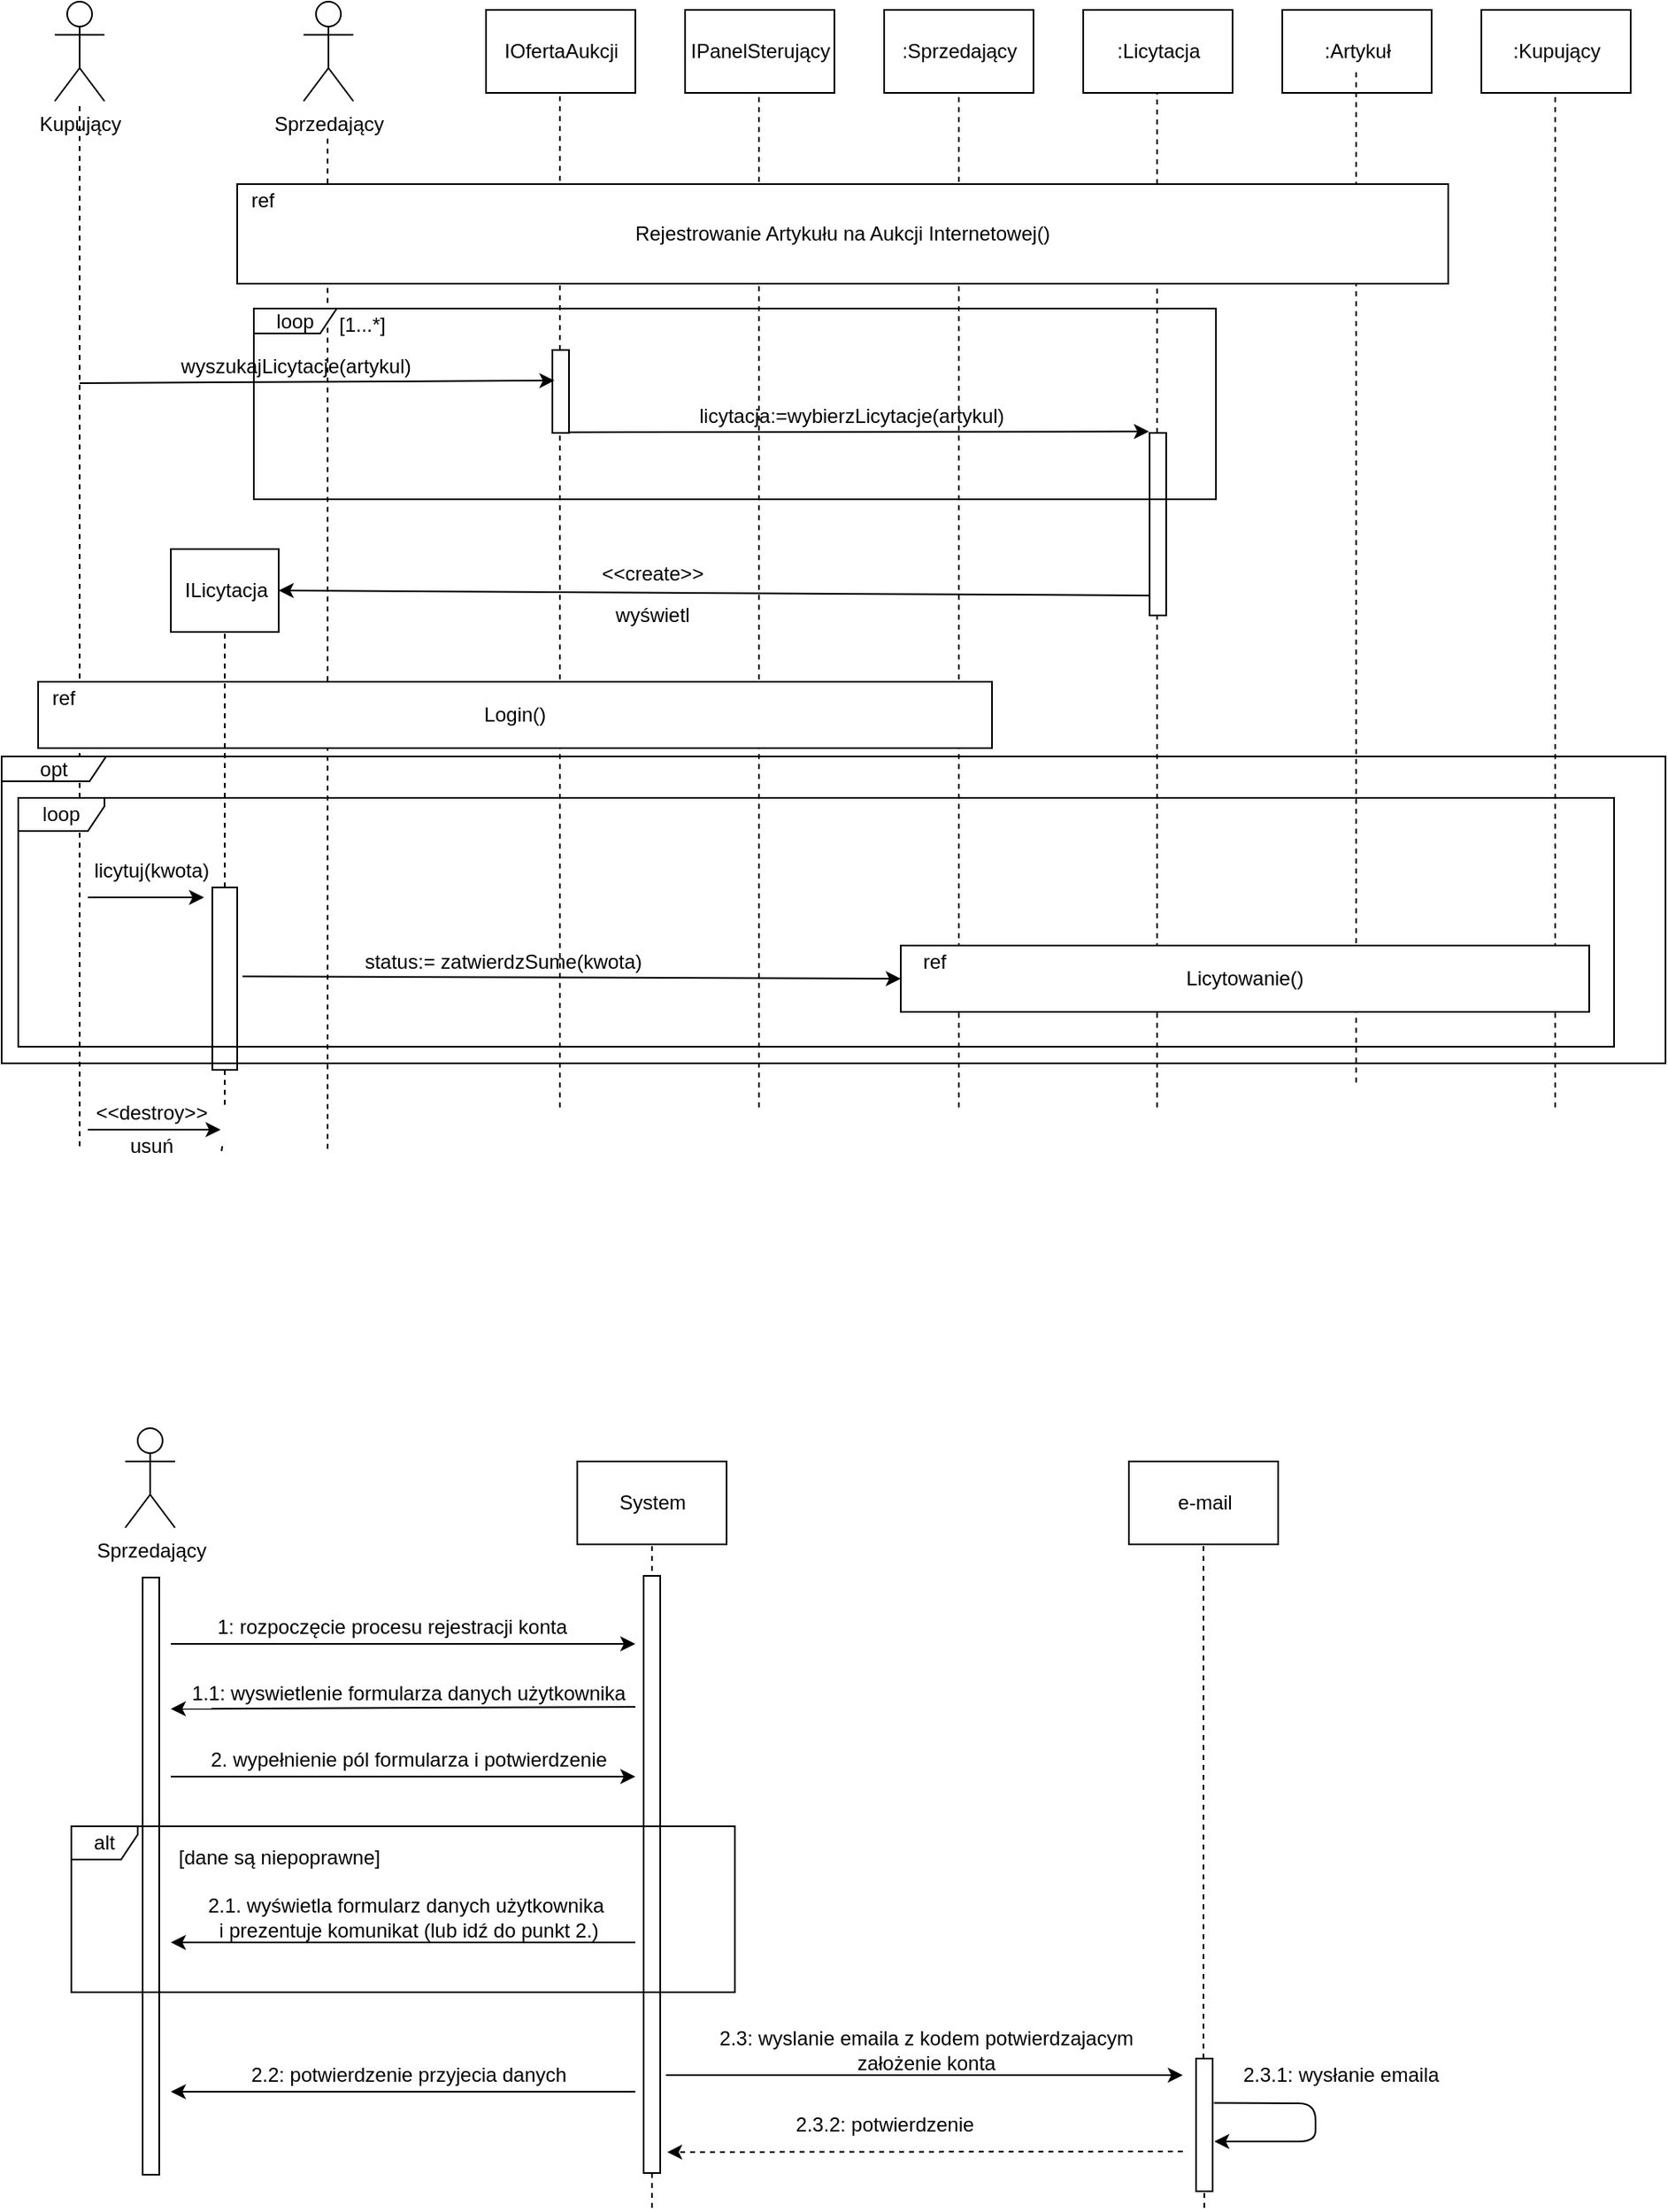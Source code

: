 <mxfile version="12.3.5" type="github" pages="1">
  <diagram id="4SWU4eUbrJS28rjVWbkO" name="Page-1">
    <mxGraphModel dx="1024" dy="575" grid="1" gridSize="10" guides="1" tooltips="1" connect="1" arrows="1" fold="1" page="1" pageScale="1" pageWidth="827" pageHeight="1169" math="0" shadow="0">
      <root>
        <mxCell id="0"/>
        <mxCell id="1" parent="0"/>
        <mxCell id="aX9fKnEM7WXx84HFnky1-1" value="Kupujący" style="shape=umlActor;verticalLabelPosition=bottom;labelBackgroundColor=#ffffff;verticalAlign=top;html=1;outlineConnect=0;" vertex="1" parent="1">
          <mxGeometry x="60" y="60" width="30" height="60" as="geometry"/>
        </mxCell>
        <mxCell id="aX9fKnEM7WXx84HFnky1-9" value="" style="endArrow=none;dashed=1;html=1;" edge="1" parent="1" target="aX9fKnEM7WXx84HFnky1-1">
          <mxGeometry width="50" height="50" relative="1" as="geometry">
            <mxPoint x="75" y="750" as="sourcePoint"/>
            <mxPoint x="100" y="160" as="targetPoint"/>
          </mxGeometry>
        </mxCell>
        <mxCell id="aX9fKnEM7WXx84HFnky1-10" value="Sprzedający" style="shape=umlActor;verticalLabelPosition=bottom;labelBackgroundColor=#ffffff;verticalAlign=top;html=1;outlineConnect=0;" vertex="1" parent="1">
          <mxGeometry x="210" y="60" width="30" height="60" as="geometry"/>
        </mxCell>
        <mxCell id="aX9fKnEM7WXx84HFnky1-14" value="" style="endArrow=none;dashed=1;html=1;" edge="1" parent="1">
          <mxGeometry width="50" height="50" relative="1" as="geometry">
            <mxPoint x="224.5" y="751.6" as="sourcePoint"/>
            <mxPoint x="224.5" y="140" as="targetPoint"/>
          </mxGeometry>
        </mxCell>
        <mxCell id="aX9fKnEM7WXx84HFnky1-17" value="IOfertaAukcji" style="html=1;" vertex="1" parent="1">
          <mxGeometry x="320" y="65" width="90" height="50" as="geometry"/>
        </mxCell>
        <mxCell id="aX9fKnEM7WXx84HFnky1-18" value="IPanelSterujący" style="html=1;" vertex="1" parent="1">
          <mxGeometry x="440" y="65" width="90" height="50" as="geometry"/>
        </mxCell>
        <mxCell id="aX9fKnEM7WXx84HFnky1-20" value=":Sprzedający" style="html=1;" vertex="1" parent="1">
          <mxGeometry x="560" y="65" width="90" height="50" as="geometry"/>
        </mxCell>
        <mxCell id="aX9fKnEM7WXx84HFnky1-22" value=":Licytacja" style="html=1;" vertex="1" parent="1">
          <mxGeometry x="680" y="65" width="90" height="50" as="geometry"/>
        </mxCell>
        <mxCell id="aX9fKnEM7WXx84HFnky1-24" value=":Artykuł" style="html=1;" vertex="1" parent="1">
          <mxGeometry x="800" y="65" width="90" height="50" as="geometry"/>
        </mxCell>
        <mxCell id="aX9fKnEM7WXx84HFnky1-26" value=":Kupujący" style="html=1;" vertex="1" parent="1">
          <mxGeometry x="920" y="65" width="90" height="50" as="geometry"/>
        </mxCell>
        <mxCell id="aX9fKnEM7WXx84HFnky1-28" value="" style="endArrow=none;dashed=1;html=1;" edge="1" parent="1" source="aX9fKnEM7WXx84HFnky1-35">
          <mxGeometry width="50" height="50" relative="1" as="geometry">
            <mxPoint x="364.5" y="726.6" as="sourcePoint"/>
            <mxPoint x="364.5" y="115" as="targetPoint"/>
          </mxGeometry>
        </mxCell>
        <mxCell id="aX9fKnEM7WXx84HFnky1-29" value="" style="endArrow=none;dashed=1;html=1;" edge="1" parent="1">
          <mxGeometry width="50" height="50" relative="1" as="geometry">
            <mxPoint x="484.5" y="726.6" as="sourcePoint"/>
            <mxPoint x="484.5" y="115" as="targetPoint"/>
          </mxGeometry>
        </mxCell>
        <mxCell id="aX9fKnEM7WXx84HFnky1-30" value="" style="endArrow=none;dashed=1;html=1;" edge="1" parent="1">
          <mxGeometry width="50" height="50" relative="1" as="geometry">
            <mxPoint x="605" y="726.6" as="sourcePoint"/>
            <mxPoint x="605" y="115" as="targetPoint"/>
          </mxGeometry>
        </mxCell>
        <mxCell id="aX9fKnEM7WXx84HFnky1-31" value="" style="endArrow=none;dashed=1;html=1;" edge="1" parent="1" source="aX9fKnEM7WXx84HFnky1-48">
          <mxGeometry width="50" height="50" relative="1" as="geometry">
            <mxPoint x="724.5" y="726.6" as="sourcePoint"/>
            <mxPoint x="724.5" y="115" as="targetPoint"/>
          </mxGeometry>
        </mxCell>
        <mxCell id="aX9fKnEM7WXx84HFnky1-32" value="" style="endArrow=none;dashed=1;html=1;" edge="1" parent="1">
          <mxGeometry width="50" height="50" relative="1" as="geometry">
            <mxPoint x="844.5" y="711.6" as="sourcePoint"/>
            <mxPoint x="844.5" y="100" as="targetPoint"/>
          </mxGeometry>
        </mxCell>
        <mxCell id="aX9fKnEM7WXx84HFnky1-33" value="" style="endArrow=none;dashed=1;html=1;" edge="1" parent="1">
          <mxGeometry width="50" height="50" relative="1" as="geometry">
            <mxPoint x="964.5" y="726.6" as="sourcePoint"/>
            <mxPoint x="964.5" y="115" as="targetPoint"/>
          </mxGeometry>
        </mxCell>
        <mxCell id="aX9fKnEM7WXx84HFnky1-40" value="Rejestrowanie Artykułu na Aukcji Internetowej()" style="rounded=0;whiteSpace=wrap;html=1;fillColor=#ffffff;" vertex="1" parent="1">
          <mxGeometry x="170" y="170" width="730" height="60" as="geometry"/>
        </mxCell>
        <mxCell id="aX9fKnEM7WXx84HFnky1-51" value="" style="rounded=0;orthogonalLoop=1;jettySize=auto;html=1;entryX=-0.04;entryY=-0.008;entryDx=0;entryDy=0;entryPerimeter=0;exitX=1;exitY=0.992;exitDx=0;exitDy=0;exitPerimeter=0;" edge="1" parent="1" source="aX9fKnEM7WXx84HFnky1-35" target="aX9fKnEM7WXx84HFnky1-48">
          <mxGeometry relative="1" as="geometry">
            <mxPoint x="380" y="320" as="sourcePoint"/>
            <mxPoint x="450" y="295" as="targetPoint"/>
          </mxGeometry>
        </mxCell>
        <mxCell id="aX9fKnEM7WXx84HFnky1-35" value="" style="html=1;points=[];perimeter=orthogonalPerimeter;fillColor=#ffffff;" vertex="1" parent="1">
          <mxGeometry x="360" y="270" width="10" height="50" as="geometry"/>
        </mxCell>
        <mxCell id="aX9fKnEM7WXx84HFnky1-41" value="" style="endArrow=none;dashed=1;html=1;" edge="1" parent="1" target="aX9fKnEM7WXx84HFnky1-35">
          <mxGeometry width="50" height="50" relative="1" as="geometry">
            <mxPoint x="364.5" y="726.6" as="sourcePoint"/>
            <mxPoint x="364.5" y="115" as="targetPoint"/>
          </mxGeometry>
        </mxCell>
        <mxCell id="aX9fKnEM7WXx84HFnky1-42" value="" style="endArrow=classic;html=1;entryX=0.12;entryY=0.368;entryDx=0;entryDy=0;entryPerimeter=0;" edge="1" parent="1" target="aX9fKnEM7WXx84HFnky1-35">
          <mxGeometry width="50" height="50" relative="1" as="geometry">
            <mxPoint x="75" y="290" as="sourcePoint"/>
            <mxPoint x="155" y="290" as="targetPoint"/>
          </mxGeometry>
        </mxCell>
        <mxCell id="aX9fKnEM7WXx84HFnky1-45" value="wyszukajLicytacje(artykul)" style="text;html=1;align=center;verticalAlign=middle;resizable=0;points=[];;autosize=1;" vertex="1" parent="1">
          <mxGeometry x="130" y="270" width="150" height="20" as="geometry"/>
        </mxCell>
        <mxCell id="aX9fKnEM7WXx84HFnky1-48" value="" style="html=1;points=[];perimeter=orthogonalPerimeter;fillColor=#ffffff;" vertex="1" parent="1">
          <mxGeometry x="720" y="320" width="10" height="110" as="geometry"/>
        </mxCell>
        <mxCell id="aX9fKnEM7WXx84HFnky1-49" value="" style="endArrow=none;dashed=1;html=1;" edge="1" parent="1" target="aX9fKnEM7WXx84HFnky1-48">
          <mxGeometry width="50" height="50" relative="1" as="geometry">
            <mxPoint x="724.5" y="726.6" as="sourcePoint"/>
            <mxPoint x="724.5" y="115" as="targetPoint"/>
          </mxGeometry>
        </mxCell>
        <mxCell id="aX9fKnEM7WXx84HFnky1-52" value="licytacja:=wybierzLicytacje(artykul)" style="text;html=1;align=center;verticalAlign=middle;resizable=0;points=[];;autosize=1;" vertex="1" parent="1">
          <mxGeometry x="440" y="300" width="200" height="20" as="geometry"/>
        </mxCell>
        <mxCell id="aX9fKnEM7WXx84HFnky1-53" value="loop" style="shape=umlFrame;whiteSpace=wrap;html=1;fillColor=#ffffff;width=50;height=15;" vertex="1" parent="1">
          <mxGeometry x="180" y="245" width="580" height="115" as="geometry"/>
        </mxCell>
        <mxCell id="aX9fKnEM7WXx84HFnky1-54" value="[1...*]" style="text;html=1;align=center;verticalAlign=middle;resizable=0;points=[];;autosize=1;" vertex="1" parent="1">
          <mxGeometry x="225" y="245" width="40" height="20" as="geometry"/>
        </mxCell>
        <mxCell id="aX9fKnEM7WXx84HFnky1-55" value="ref" style="text;html=1;align=center;verticalAlign=middle;resizable=0;points=[];;autosize=1;" vertex="1" parent="1">
          <mxGeometry x="170" y="170" width="30" height="20" as="geometry"/>
        </mxCell>
        <mxCell id="aX9fKnEM7WXx84HFnky1-56" value="ILicytacja" style="html=1;" vertex="1" parent="1">
          <mxGeometry x="130" y="390" width="65" height="50" as="geometry"/>
        </mxCell>
        <mxCell id="aX9fKnEM7WXx84HFnky1-60" value="" style="endArrow=classic;html=1;entryX=1;entryY=0.5;entryDx=0;entryDy=0;exitX=-0.04;exitY=0.891;exitDx=0;exitDy=0;exitPerimeter=0;" edge="1" parent="1" source="aX9fKnEM7WXx84HFnky1-48" target="aX9fKnEM7WXx84HFnky1-56">
          <mxGeometry width="50" height="50" relative="1" as="geometry">
            <mxPoint x="390" y="460" as="sourcePoint"/>
            <mxPoint x="440" y="410" as="targetPoint"/>
          </mxGeometry>
        </mxCell>
        <mxCell id="aX9fKnEM7WXx84HFnky1-61" value="&amp;lt;&amp;lt;create&amp;gt;&amp;gt;" style="text;html=1;align=center;verticalAlign=middle;resizable=0;points=[];;autosize=1;" vertex="1" parent="1">
          <mxGeometry x="380" y="395" width="80" height="20" as="geometry"/>
        </mxCell>
        <mxCell id="aX9fKnEM7WXx84HFnky1-63" value="wyświetl" style="text;html=1;align=center;verticalAlign=middle;resizable=0;points=[];;autosize=1;" vertex="1" parent="1">
          <mxGeometry x="390" y="420" width="60" height="20" as="geometry"/>
        </mxCell>
        <mxCell id="aX9fKnEM7WXx84HFnky1-66" value="Login()" style="rounded=0;whiteSpace=wrap;html=1;fillColor=#ffffff;" vertex="1" parent="1">
          <mxGeometry x="50" y="470" width="575" height="40" as="geometry"/>
        </mxCell>
        <mxCell id="aX9fKnEM7WXx84HFnky1-67" value="ref" style="text;html=1;align=center;verticalAlign=middle;resizable=0;points=[];;autosize=1;" vertex="1" parent="1">
          <mxGeometry x="50" y="470" width="30" height="20" as="geometry"/>
        </mxCell>
        <mxCell id="aX9fKnEM7WXx84HFnky1-69" value="" style="endArrow=none;dashed=1;html=1;" edge="1" parent="1" source="aX9fKnEM7WXx84HFnky1-74" target="aX9fKnEM7WXx84HFnky1-56">
          <mxGeometry width="50" height="50" relative="1" as="geometry">
            <mxPoint x="161" y="1052" as="sourcePoint"/>
            <mxPoint x="137" y="440" as="targetPoint"/>
          </mxGeometry>
        </mxCell>
        <mxCell id="aX9fKnEM7WXx84HFnky1-70" value="" style="endArrow=classic;html=1;" edge="1" parent="1">
          <mxGeometry width="50" height="50" relative="1" as="geometry">
            <mxPoint x="80" y="600" as="sourcePoint"/>
            <mxPoint x="150" y="600" as="targetPoint"/>
          </mxGeometry>
        </mxCell>
        <mxCell id="aX9fKnEM7WXx84HFnky1-71" value="licytuj(kwota)" style="text;html=1;align=center;verticalAlign=middle;resizable=0;points=[];;autosize=1;" vertex="1" parent="1">
          <mxGeometry x="72.5" y="574" width="90" height="20" as="geometry"/>
        </mxCell>
        <mxCell id="aX9fKnEM7WXx84HFnky1-74" value="" style="html=1;points=[];perimeter=orthogonalPerimeter;fillColor=#ffffff;" vertex="1" parent="1">
          <mxGeometry x="155" y="594" width="15" height="110" as="geometry"/>
        </mxCell>
        <mxCell id="aX9fKnEM7WXx84HFnky1-75" value="" style="endArrow=none;dashed=1;html=1;" edge="1" parent="1" source="aX9fKnEM7WXx84HFnky1-84" target="aX9fKnEM7WXx84HFnky1-74">
          <mxGeometry width="50" height="50" relative="1" as="geometry">
            <mxPoint x="161" y="750" as="sourcePoint"/>
            <mxPoint x="162.441" y="440" as="targetPoint"/>
          </mxGeometry>
        </mxCell>
        <mxCell id="aX9fKnEM7WXx84HFnky1-76" value="" style="endArrow=classic;html=1;" edge="1" parent="1">
          <mxGeometry width="50" height="50" relative="1" as="geometry">
            <mxPoint x="80" y="740" as="sourcePoint"/>
            <mxPoint x="160" y="740" as="targetPoint"/>
          </mxGeometry>
        </mxCell>
        <mxCell id="aX9fKnEM7WXx84HFnky1-77" value="&amp;lt;&amp;lt;destroy&amp;gt;&amp;gt;" style="text;html=1;align=center;verticalAlign=middle;resizable=0;points=[];;autosize=1;" vertex="1" parent="1">
          <mxGeometry x="77.5" y="720" width="80" height="20" as="geometry"/>
        </mxCell>
        <mxCell id="aX9fKnEM7WXx84HFnky1-78" value="usuń" style="text;html=1;align=center;verticalAlign=middle;resizable=0;points=[];;autosize=1;" vertex="1" parent="1">
          <mxGeometry x="97.5" y="740" width="40" height="20" as="geometry"/>
        </mxCell>
        <mxCell id="aX9fKnEM7WXx84HFnky1-80" value="Licytowanie()" style="rounded=0;whiteSpace=wrap;html=1;fillColor=#ffffff;" vertex="1" parent="1">
          <mxGeometry x="570" y="629" width="415" height="40" as="geometry"/>
        </mxCell>
        <mxCell id="aX9fKnEM7WXx84HFnky1-81" value="" style="endArrow=classic;html=1;entryX=0;entryY=0.5;entryDx=0;entryDy=0;exitX=1.213;exitY=0.487;exitDx=0;exitDy=0;exitPerimeter=0;" edge="1" parent="1" source="aX9fKnEM7WXx84HFnky1-74" target="aX9fKnEM7WXx84HFnky1-80">
          <mxGeometry width="50" height="50" relative="1" as="geometry">
            <mxPoint x="255" y="694" as="sourcePoint"/>
            <mxPoint x="305" y="644" as="targetPoint"/>
          </mxGeometry>
        </mxCell>
        <mxCell id="aX9fKnEM7WXx84HFnky1-82" value="status:= zatwierdzSume(kwota)" style="text;html=1;align=center;verticalAlign=middle;resizable=0;points=[];;autosize=1;" vertex="1" parent="1">
          <mxGeometry x="240" y="629" width="180" height="20" as="geometry"/>
        </mxCell>
        <mxCell id="aX9fKnEM7WXx84HFnky1-84" value="" style="shape=image;html=1;verticalAlign=top;verticalLabelPosition=bottom;labelBackgroundColor=#ffffff;imageAspect=0;aspect=fixed;image=https://cdn4.iconfinder.com/data/icons/feather/24/x-128.png;fillColor=#ffffff;" vertex="1" parent="1">
          <mxGeometry x="147.5" y="725" width="30" height="30" as="geometry"/>
        </mxCell>
        <mxCell id="aX9fKnEM7WXx84HFnky1-85" value="" style="endArrow=none;dashed=1;html=1;" edge="1" parent="1" target="aX9fKnEM7WXx84HFnky1-84">
          <mxGeometry width="50" height="50" relative="1" as="geometry">
            <mxPoint x="161" y="750" as="sourcePoint"/>
            <mxPoint x="161" y="704" as="targetPoint"/>
          </mxGeometry>
        </mxCell>
        <mxCell id="aX9fKnEM7WXx84HFnky1-86" value="loop" style="shape=umlFrame;whiteSpace=wrap;html=1;fillColor=#ffffff;width=52;height=20;" vertex="1" parent="1">
          <mxGeometry x="38" y="540" width="962" height="150" as="geometry"/>
        </mxCell>
        <mxCell id="aX9fKnEM7WXx84HFnky1-87" value="ref" style="text;html=1;align=center;verticalAlign=middle;resizable=0;points=[];;autosize=1;" vertex="1" parent="1">
          <mxGeometry x="575" y="629" width="30" height="20" as="geometry"/>
        </mxCell>
        <mxCell id="aX9fKnEM7WXx84HFnky1-88" value="opt" style="shape=umlFrame;whiteSpace=wrap;html=1;fillColor=#ffffff;width=63;height=15;" vertex="1" parent="1">
          <mxGeometry x="28" y="515" width="1003" height="185" as="geometry"/>
        </mxCell>
        <mxCell id="aX9fKnEM7WXx84HFnky1-89" value="Sprzedający" style="shape=umlActor;verticalLabelPosition=bottom;labelBackgroundColor=#ffffff;verticalAlign=top;html=1;fillColor=#ffffff;" vertex="1" parent="1">
          <mxGeometry x="102.5" y="920" width="30" height="60" as="geometry"/>
        </mxCell>
        <mxCell id="aX9fKnEM7WXx84HFnky1-97" value="" style="html=1;points=[];perimeter=orthogonalPerimeter;fillColor=#ffffff;" vertex="1" parent="1">
          <mxGeometry x="113" y="1010" width="10" height="360" as="geometry"/>
        </mxCell>
        <mxCell id="aX9fKnEM7WXx84HFnky1-98" value="System" style="html=1;" vertex="1" parent="1">
          <mxGeometry x="375" y="940" width="90" height="50" as="geometry"/>
        </mxCell>
        <mxCell id="aX9fKnEM7WXx84HFnky1-99" value="e-mail" style="html=1;" vertex="1" parent="1">
          <mxGeometry x="707.5" y="940" width="90" height="50" as="geometry"/>
        </mxCell>
        <mxCell id="aX9fKnEM7WXx84HFnky1-100" value="" style="endArrow=none;dashed=1;html=1;entryX=0.5;entryY=1;entryDx=0;entryDy=0;" edge="1" parent="1" target="aX9fKnEM7WXx84HFnky1-98">
          <mxGeometry width="50" height="50" relative="1" as="geometry">
            <mxPoint x="420" y="1390" as="sourcePoint"/>
            <mxPoint x="305" y="1110" as="targetPoint"/>
          </mxGeometry>
        </mxCell>
        <mxCell id="aX9fKnEM7WXx84HFnky1-101" value="" style="endArrow=classic;html=1;" edge="1" parent="1">
          <mxGeometry width="50" height="50" relative="1" as="geometry">
            <mxPoint x="130" y="1050" as="sourcePoint"/>
            <mxPoint x="410" y="1050" as="targetPoint"/>
          </mxGeometry>
        </mxCell>
        <mxCell id="aX9fKnEM7WXx84HFnky1-102" value="1: rozpoczęcie procesu rejestracji konta" style="text;html=1;align=center;verticalAlign=middle;resizable=0;points=[];;autosize=1;" vertex="1" parent="1">
          <mxGeometry x="147.5" y="1030" width="230" height="20" as="geometry"/>
        </mxCell>
        <mxCell id="aX9fKnEM7WXx84HFnky1-103" value="" style="endArrow=classic;html=1;entryX=-0.009;entryY=0.96;entryDx=0;entryDy=0;entryPerimeter=0;" edge="1" parent="1" target="aX9fKnEM7WXx84HFnky1-105">
          <mxGeometry width="50" height="50" relative="1" as="geometry">
            <mxPoint x="410" y="1088" as="sourcePoint"/>
            <mxPoint x="80" y="1360" as="targetPoint"/>
          </mxGeometry>
        </mxCell>
        <mxCell id="aX9fKnEM7WXx84HFnky1-105" value="1.1: wyswietlenie formularza danych użytkownika" style="text;html=1;align=center;verticalAlign=middle;resizable=0;points=[];;autosize=1;" vertex="1" parent="1">
          <mxGeometry x="132.5" y="1070" width="280" height="20" as="geometry"/>
        </mxCell>
        <mxCell id="aX9fKnEM7WXx84HFnky1-107" value="" style="endArrow=classic;html=1;" edge="1" parent="1">
          <mxGeometry width="50" height="50" relative="1" as="geometry">
            <mxPoint x="130" y="1130" as="sourcePoint"/>
            <mxPoint x="410" y="1130" as="targetPoint"/>
          </mxGeometry>
        </mxCell>
        <mxCell id="aX9fKnEM7WXx84HFnky1-108" value="2. wypełnienie pól formularza i potwierdzenie" style="text;html=1;align=center;verticalAlign=middle;resizable=0;points=[];;autosize=1;" vertex="1" parent="1">
          <mxGeometry x="147.5" y="1110" width="250" height="20" as="geometry"/>
        </mxCell>
        <mxCell id="aX9fKnEM7WXx84HFnky1-109" value="" style="endArrow=classic;html=1;" edge="1" parent="1">
          <mxGeometry width="50" height="50" relative="1" as="geometry">
            <mxPoint x="410" y="1230" as="sourcePoint"/>
            <mxPoint x="130" y="1230" as="targetPoint"/>
          </mxGeometry>
        </mxCell>
        <mxCell id="aX9fKnEM7WXx84HFnky1-110" value="2.1. wyświetla formularz danych użytkownika&amp;nbsp;&lt;br&gt;i prezentuje komunikat (lub idź do punkt 2.)" style="text;html=1;align=center;verticalAlign=middle;resizable=0;points=[];;autosize=1;" vertex="1" parent="1">
          <mxGeometry x="142.5" y="1200" width="260" height="30" as="geometry"/>
        </mxCell>
        <mxCell id="aX9fKnEM7WXx84HFnky1-112" value="[dane są niepoprawne]" style="text;html=1;align=center;verticalAlign=middle;resizable=0;points=[];;autosize=1;" vertex="1" parent="1">
          <mxGeometry x="125" y="1169" width="140" height="20" as="geometry"/>
        </mxCell>
        <mxCell id="aX9fKnEM7WXx84HFnky1-114" value="2.2: potwierdzenie przyjecia danych" style="text;html=1;align=center;verticalAlign=middle;resizable=0;points=[];;autosize=1;" vertex="1" parent="1">
          <mxGeometry x="167.5" y="1300" width="210" height="20" as="geometry"/>
        </mxCell>
        <mxCell id="aX9fKnEM7WXx84HFnky1-115" value="" style="endArrow=classic;html=1;" edge="1" parent="1">
          <mxGeometry width="50" height="50" relative="1" as="geometry">
            <mxPoint x="410" y="1320" as="sourcePoint"/>
            <mxPoint x="130" y="1320" as="targetPoint"/>
          </mxGeometry>
        </mxCell>
        <mxCell id="aX9fKnEM7WXx84HFnky1-116" value="" style="html=1;points=[];perimeter=orthogonalPerimeter;fillColor=#ffffff;" vertex="1" parent="1">
          <mxGeometry x="415" y="1009" width="10" height="360" as="geometry"/>
        </mxCell>
        <mxCell id="aX9fKnEM7WXx84HFnky1-113" value="alt" style="shape=umlFrame;whiteSpace=wrap;html=1;fillColor=#ffffff;width=40;height=20;" vertex="1" parent="1">
          <mxGeometry x="70" y="1160" width="400" height="100" as="geometry"/>
        </mxCell>
        <mxCell id="aX9fKnEM7WXx84HFnky1-117" value="" style="endArrow=none;dashed=1;html=1;entryX=0.5;entryY=1;entryDx=0;entryDy=0;" edge="1" parent="1" source="aX9fKnEM7WXx84HFnky1-122" target="aX9fKnEM7WXx84HFnky1-99">
          <mxGeometry width="50" height="50" relative="1" as="geometry">
            <mxPoint x="753" y="1390" as="sourcePoint"/>
            <mxPoint x="730" y="1100" as="targetPoint"/>
          </mxGeometry>
        </mxCell>
        <mxCell id="aX9fKnEM7WXx84HFnky1-118" value="" style="endArrow=classic;html=1;exitX=1.34;exitY=0.836;exitDx=0;exitDy=0;exitPerimeter=0;" edge="1" parent="1" source="aX9fKnEM7WXx84HFnky1-116">
          <mxGeometry width="50" height="50" relative="1" as="geometry">
            <mxPoint x="520" y="1360" as="sourcePoint"/>
            <mxPoint x="740" y="1310" as="targetPoint"/>
          </mxGeometry>
        </mxCell>
        <mxCell id="aX9fKnEM7WXx84HFnky1-119" value="2.3: wyslanie emaila z kodem potwierdzajacym&lt;br&gt;założenie konta" style="text;html=1;align=center;verticalAlign=middle;resizable=0;points=[];;autosize=1;" vertex="1" parent="1">
          <mxGeometry x="450" y="1280" width="270" height="30" as="geometry"/>
        </mxCell>
        <mxCell id="aX9fKnEM7WXx84HFnky1-120" value="" style="endArrow=classic;html=1;entryX=1.42;entryY=0.965;entryDx=0;entryDy=0;entryPerimeter=0;dashed=1;" edge="1" parent="1" target="aX9fKnEM7WXx84HFnky1-116">
          <mxGeometry width="50" height="50" relative="1" as="geometry">
            <mxPoint x="740" y="1356" as="sourcePoint"/>
            <mxPoint x="680" y="1390" as="targetPoint"/>
          </mxGeometry>
        </mxCell>
        <mxCell id="aX9fKnEM7WXx84HFnky1-121" value="2.3.2: potwierdzenie" style="text;html=1;align=center;verticalAlign=middle;resizable=0;points=[];;autosize=1;" vertex="1" parent="1">
          <mxGeometry x="500" y="1330" width="120" height="20" as="geometry"/>
        </mxCell>
        <mxCell id="aX9fKnEM7WXx84HFnky1-122" value="" style="html=1;points=[];perimeter=orthogonalPerimeter;fillColor=#ffffff;" vertex="1" parent="1">
          <mxGeometry x="748" y="1300" width="10" height="80" as="geometry"/>
        </mxCell>
        <mxCell id="aX9fKnEM7WXx84HFnky1-123" value="" style="endArrow=none;dashed=1;html=1;entryX=0.5;entryY=1;entryDx=0;entryDy=0;" edge="1" parent="1" target="aX9fKnEM7WXx84HFnky1-122">
          <mxGeometry width="50" height="50" relative="1" as="geometry">
            <mxPoint x="753" y="1390" as="sourcePoint"/>
            <mxPoint x="752.5" y="990" as="targetPoint"/>
          </mxGeometry>
        </mxCell>
        <mxCell id="aX9fKnEM7WXx84HFnky1-124" value="" style="endArrow=classic;html=1;exitX=1.08;exitY=0.335;exitDx=0;exitDy=0;exitPerimeter=0;" edge="1" parent="1" source="aX9fKnEM7WXx84HFnky1-122">
          <mxGeometry width="50" height="50" relative="1" as="geometry">
            <mxPoint x="795" y="1325" as="sourcePoint"/>
            <mxPoint x="759" y="1350" as="targetPoint"/>
            <Array as="points">
              <mxPoint x="820" y="1327"/>
              <mxPoint x="820" y="1350"/>
            </Array>
          </mxGeometry>
        </mxCell>
        <mxCell id="aX9fKnEM7WXx84HFnky1-125" value="2.3.1: wysłanie emaila" style="text;html=1;align=center;verticalAlign=middle;resizable=0;points=[];;autosize=1;" vertex="1" parent="1">
          <mxGeometry x="770" y="1300" width="130" height="20" as="geometry"/>
        </mxCell>
      </root>
    </mxGraphModel>
  </diagram>
</mxfile>
